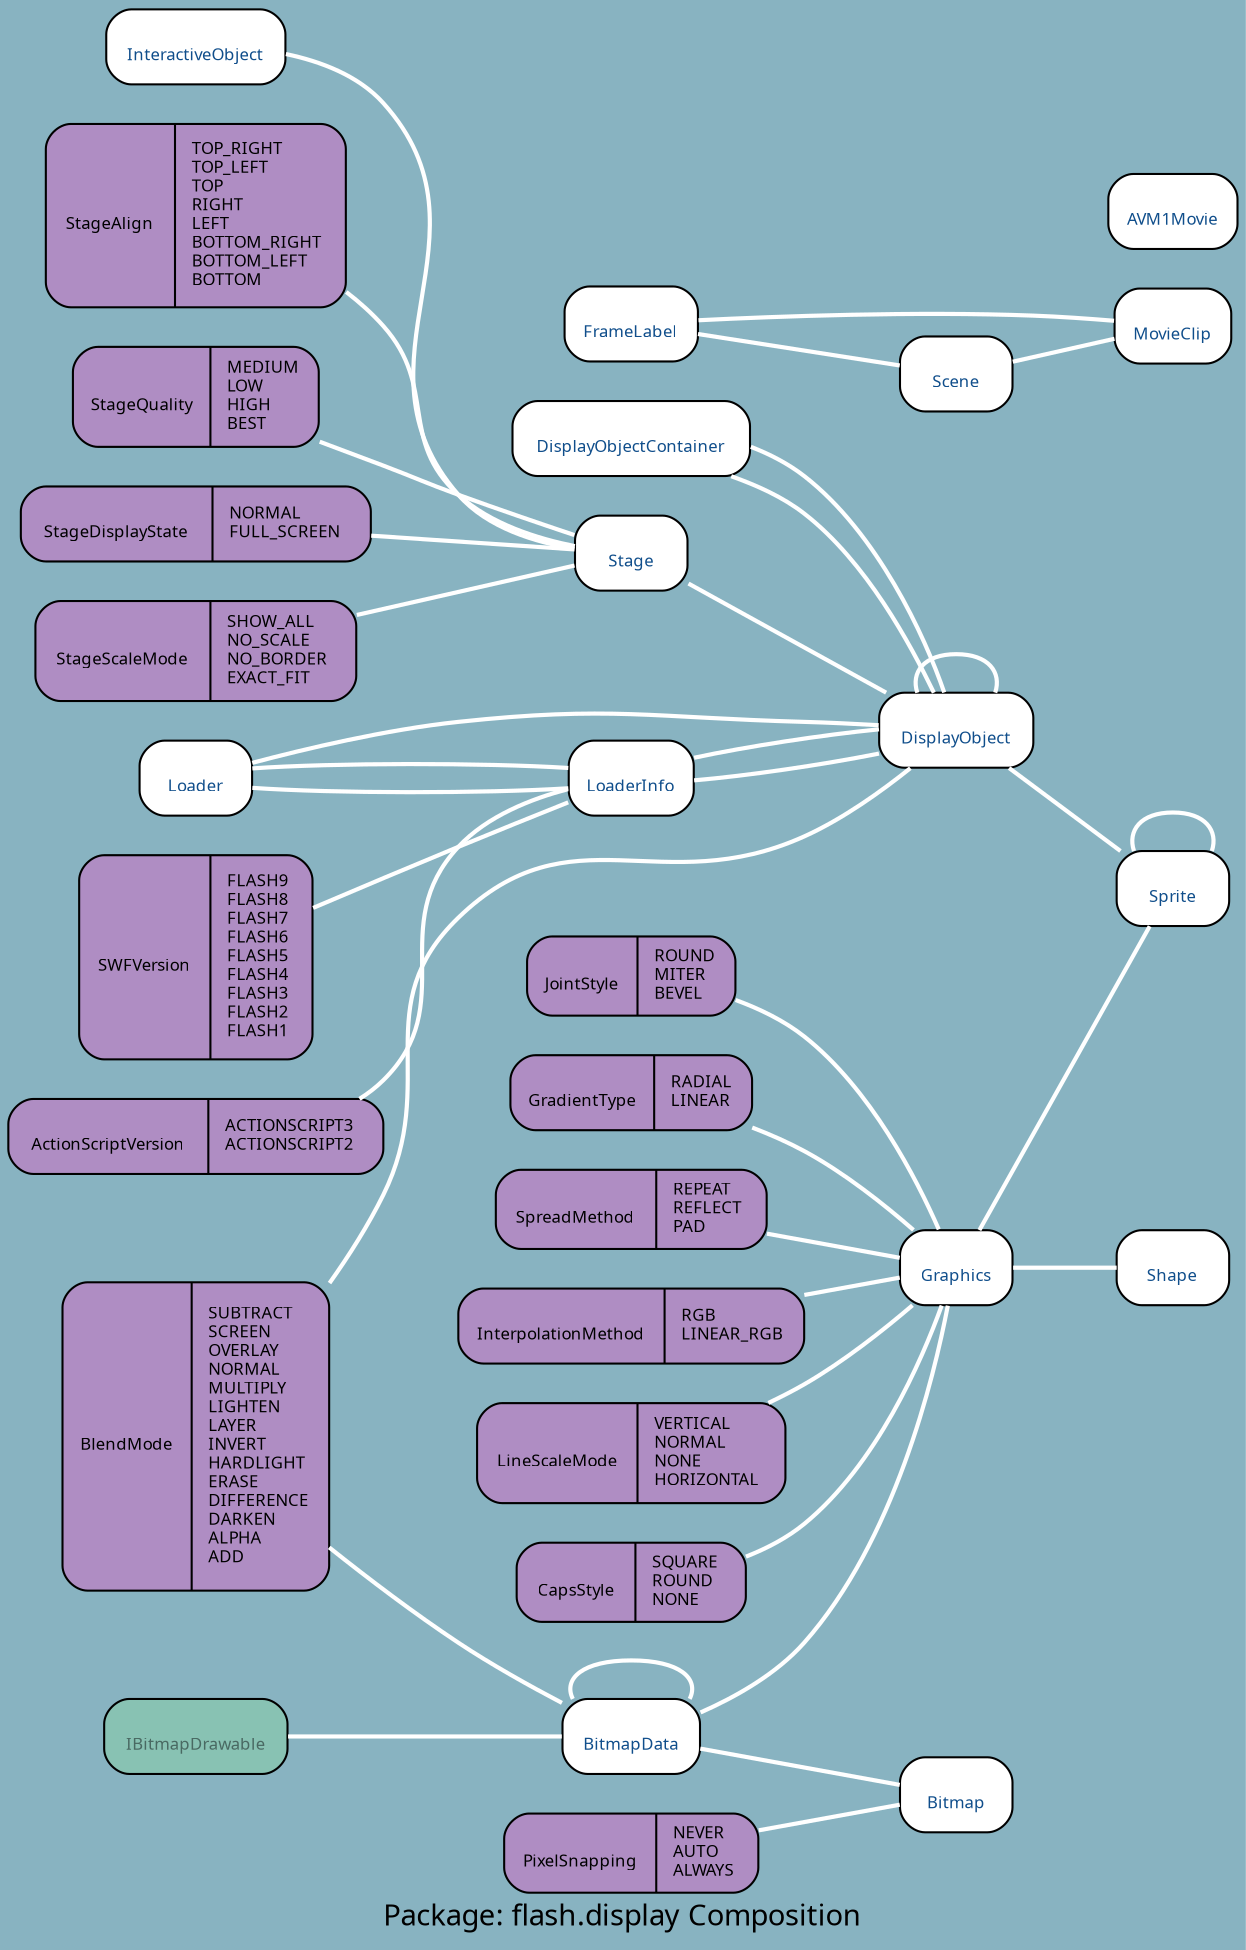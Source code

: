 digraph uml {
	graph [label="Package: flash.display Composition", ratio=compress, rankdir=RL, smoothing=avg_dist, overlap=false, fontname="DejaVu Sans Condenesed", fontsize=14, bgcolor="#88B3C1", fontcolor=black];
	node [label="\N", fontname="DejaVu Sans Condenesed", fontsize=8, shape=record, color=black, fontcolor=black];
	edge [fontname="DejaVu Sans Condenesed", fontsize=8, color=black, fontcolor=black];
	graph [lp="297,12",
		bb="0,0,594,915"];
	"flash.display.IBitmapDrawable" [label="{\nIBitmapDrawable}", fontcolor="#496962", style="rounded,filled", fillcolor="#88c2b3", URL="../types/flash/display/IBitmapDrawable.html", tooltip="\nIBitmapDrawable", pos="91,99", rects="47,81,135,117", width="1.22", height="0.50"];
	"flash.display.DisplayObject" [label="{\nDisplayObject}", fontcolor="#104E8B", style="rounded,filled", fillcolor=white, URL="../types/flash/display/DisplayObject.html", tooltip="\nDisplayObject", pos="459,574", rects="422,556,496,592", width="1.03", height="0.50"];
	"flash.display.BlendMode" [label="{\nBlendMode|SUBTRACT\lSCREEN\lOVERLAY\lNORMAL\lMULTIPLY\lLIGHTEN\lLAYER\lINVERT\lHARDLIGHT\lERASE\lDIFFERENCE\lDARKEN\lALPHA\lA\
DD\l}", style="rounded,filled", fillcolor="#af8dc3", pos="91,240", rects="27,166,90,314 90,166,156,314", width="1.78", height="2.06"];
	"flash.display.LoaderInfo" [label="{\nLoaderInfo}", fontcolor="#104E8B", style="rounded,filled", fillcolor=white, URL="../types/flash/display/LoaderInfo.html", tooltip="\nLoaderInfo", pos="302,551", rects="272,533,333,569", width="0.83", height="0.50"];
	"flash.display.DisplayObjectContainer" [label="{\nDisplayObjectContainer}", fontcolor="#104E8B", style="rounded,filled", fillcolor=white, URL="../types/flash/display/DisplayObjectContainer.html", tooltip="\nDisplayObjectContainer", pos="302,711", rects="245,693,360,729", width="1.58", height="0.50"];
	"flash.display.Stage" [label="{\nStage}", fontcolor="#104E8B", style="rounded,filled", fillcolor=white, URL="../types/flash/display/Stage.html", tooltip="\nStage", pos="302,657", rects="275,639,329,675", width="0.75", height="0.50"];
	"flash.display.InteractiveObject" [label="{\nInteractiveObject}", fontcolor="#104E8B", style="rounded,filled", fillcolor=white, URL="../types/flash/display/InteractiveObject.html", tooltip="\nInteractiveObject", pos="91,897", rects="48,879,135,915", width="1.19", height="0.50"];
	"flash.display.Sprite" [label="{\nSprite}", fontcolor="#104E8B", style="rounded,filled", fillcolor=white, URL="../types/flash/display/Sprite.html", tooltip="\nSprite", pos="563,449", rects="536,431,590,467", width="0.75", height="0.50"];
	"flash.display.Graphics" [label="{\nGraphics}", fontcolor="#104E8B", style="rounded,filled", fillcolor=white, URL="../types/flash/display/Graphics.html", tooltip="\nGraphics", pos="459,321", rects="432,303,486,339", width="0.75", height="0.50"];
	"flash.display.BitmapData" [label="{\nBitmapData}", fontcolor="#104E8B", style="rounded,filled", fillcolor=white, URL="../types/flash/display/BitmapData.html", tooltip="\nBitmapData", pos="302,99", rects="269,81,335,117", width="0.92", height="0.50"];
	"flash.display.GradientType" [label="{\nGradientType|RADIAL\lLINEAR\l}", style="rounded,filled", fillcolor="#af8dc3", pos="302,403", rects="244,385,316,421 316,385,361,421", width="1.61", height="0.50"];
	"flash.display.SpreadMethod" [label="{\nSpreadMethod|REPEAT\lREFLECT\lPAD\l}", style="rounded,filled", fillcolor="#af8dc3", pos="302,348", rects="237,329,315,367 315,329,367,367", width="1.81", height="0.53"];
	"flash.display.InterpolationMethod" [label="{\nInterpolationMethod|RGB\lLINEAR_RGB\l}", style="rounded,filled", fillcolor="#af8dc3", pos="302,293", rects="219,275,319,311 319,275,386,311", width="2.31", height="0.50"];
	"flash.display.LineScaleMode" [label="{\nLineScaleMode|VERTICAL\lNORMAL\lNONE\lHORIZONTAL\l}", style="rounded,filled", fillcolor="#af8dc3", pos="302,233", rects="228,209,307,257 307,209,377,257", width="2.06", height="0.67"];
	"flash.display.CapsStyle" [label="{\nCapsStyle|SQUARE\lROUND\lNONE\l}", style="rounded,filled", fillcolor="#af8dc3", pos="302,172", rects="247,153,306,191 306,153,357,191", width="1.53", height="0.53"];
	"flash.display.JointStyle" [label="{\nJointStyle|ROUND\lMITER\lBEVEL\l}", style="rounded,filled", fillcolor="#af8dc3", pos="302,458", rects="252,439,307,477 307,439,353,477", width="1.39", height="0.53"];
	"flash.display.FrameLabel" [label="{\nFrameLabel}", fontcolor="#104E8B", style="rounded,filled", fillcolor=white, URL="../types/flash/display/FrameLabel.html", tooltip="\nFrameLabel", pos="302,765", rects="270,747,335,783", width="0.89", height="0.50"];
	"flash.display.SWFVersion" [label="{\nSWFVersion|FLASH9\lFLASH8\lFLASH7\lFLASH6\lFLASH5\lFLASH4\lFLASH3\lFLASH2\lFLASH1\l}", style="rounded,filled", fillcolor="#af8dc3", pos="91,466", rects="35,417,100,515 100,417,148,515", width="1.56", height="1.36"];
	"flash.display.StageAlign" [label="{\nStageAlign|TOP_RIGHT\lTOP_LEFT\lTOP\lRIGHT\lLEFT\lBOTTOM_RIGHT\lBOTTOM_LEFT\lBOTTOM\l}", style="rounded,filled", fillcolor="#af8dc3", pos="91,817", rects="19,773,80,861 80,773,163,861", width="2.00", height="1.22"];
	"flash.display.Scene" [label="{\nScene}", fontcolor="#104E8B", style="rounded,filled", fillcolor=white, URL="../types/flash/display/Scene.html", tooltip="\nScene", pos="459,742", rects="432,724,486,760", width="0.75", height="0.50"];
	"flash.display.ActionScriptVersion" [label="{\nActionScriptVersion|ACTIONSCRIPT3\lACTIONSCRIPT2\l}", style="rounded,filled", fillcolor="#af8dc3", pos="91,381", rects="1,363,99,399 99,363,182,399", width="2.50", height="0.50"];
	"flash.display.StageQuality" [label="{\nStageQuality|MEDIUM\lLOW\lHIGH\lBEST\l}", style="rounded,filled", fillcolor="#af8dc3", pos="91,731", rects="32,707,102,755 102,707,151,755", width="1.64", height="0.67"];
	"flash.display.Loader" [label="{\nLoader}", fontcolor="#104E8B", style="rounded,filled", fillcolor=white, URL="../types/flash/display/Loader.html", tooltip="\nLoader", pos="91,551", rects="64,533,118,569", width="0.75", height="0.50"];
	"flash.display.Shape" [label="{\nShape}", fontcolor="#104E8B", style="rounded,filled", fillcolor=white, URL="../types/flash/display/Shape.html", tooltip="\nShape", pos="563,321", rects="536,303,590,339", width="0.75", height="0.50"];
	"flash.display.StageDisplayState" [label="{\nStageDisplayState|NORMAL\lFULL_SCREEN\l}", style="rounded,filled", fillcolor="#af8dc3", pos="91,671", rects="7,653,101,689 101,653,175,689", width="2.33", height="0.50"];
	"flash.display.StageScaleMode" [label="{\nStageScaleMode|SHOW_ALL\lNO_SCALE\lNO_BORDER\lEXACT_FIT\l}", style="rounded,filled", fillcolor="#af8dc3", pos="91,611", rects="14,587,101,635 101,587,169,635", width="2.14", height="0.67"];
	"flash.display.Bitmap" [label="{\nBitmap}", fontcolor="#104E8B", style="rounded,filled", fillcolor=white, URL="../types/flash/display/Bitmap.html", tooltip="\nBitmap", pos="459,71", rects="432,53,486,89", width="0.75", height="0.50"];
	"flash.display.PixelSnapping" [label="{\nPixelSnapping|NEVER\lAUTO\lALWAYS\l}", style="rounded,filled", fillcolor="#af8dc3", pos="302,44", rects="241,25,316,63 316,25,363,63", width="1.69", height="0.53"];
	"flash.display.MovieClip" [label="{\nMovieClip}", fontcolor="#104E8B", style="rounded,filled", fillcolor=white, URL="../types/flash/display/MovieClip.html", tooltip="\nMovieClip", pos="563,765", rects="535,747,591,783", width="0.78", height="0.50"];
	"flash.display.AVM1Movie" [label="{\nAVM1Movie}", fontcolor="#104E8B", style="rounded,filled", fillcolor=white, URL="../types/flash/display/AVM1Movie.html", tooltip="\nAVM1Movie", pos="563,819", rects="532,801,594,837", width="0.86", height="0.50"];
	"flash.display.DisplayObject" -> "flash.display.BlendMode" [color=white, style=bold, arrowhead=none, arrowtail=diamond, arrowsize=1, pos="s,437,556 427,549 415,540 401,530 386,524 315,494 273,539 218,486 174,444 209,409 182,354 175,340 166,326 156,313"];
	"flash.display.DisplayObject" -> "flash.display.LoaderInfo" [color=white, style=bold, arrowhead=none, arrowtail=diamond, arrowsize=1, pos="s,422,563 410,561 385,557 354,553 333,550"];
	"flash.display.DisplayObject" -> "flash.display.DisplayObject" [color=white, style=bold, arrowhead=none, arrowtail=diamond, arrowsize=1, pos="s,478,592 476,604 473,608 467,610 459,610 444,610 437,602 440,592"];
	"flash.display.DisplayObject" -> "flash.display.DisplayObjectContainer" [color=white, style=bold, arrowhead=none, arrowtail=diamond, arrowsize=1, pos="s,448,592 442,603 430,625 411,655 386,675 375,683 362,689 349,693"];
	"flash.display.DisplayObject" -> "flash.display.Stage" [color=white, style=bold, arrowhead=none, arrowtail=diamond, arrowsize=1, pos="s,425,592 414,598 387,612 353,631 329,643"];
	"flash.display.DisplayObjectContainer" -> "flash.display.DisplayObject" [color=white, style=bold, arrowhead=none, arrowtail=diamond, arrowsize=1, pos="s,360,706 371,702 376,699 381,696 386,693 420,666 444,619 454,592"];
	"flash.display.Sprite" -> "flash.display.DisplayObject" [color=white, style=bold, arrowhead=none, arrowtail=diamond, arrowsize=1, pos="s,548,467 540,476 520,501 492,535 474,556"];
	"flash.display.Sprite" -> "flash.display.Graphics" [color=white, style=bold, arrowhead=none, arrowtail=diamond, arrowsize=1, pos="s,548,431 540,421 521,397 492,360 474,339"];
	"flash.display.Sprite" -> "flash.display.Sprite" [color=white, style=bold, arrowhead=none, arrowtail=diamond, arrowsize=1, pos="s,582,467 580,479 577,483 571,485 563,485 548,485 541,477 544,467"];
	"flash.display.Graphics" -> "flash.display.BitmapData" [color=white, style=bold, arrowhead=none, arrowtail=diamond, arrowsize=1, pos="s,456,303 453,291 445,253 425,187 386,144 372,129 352,118 335,111"];
	"flash.display.Graphics" -> "flash.display.GradientType" [color=white, style=bold, arrowhead=none, arrowtail=diamond, arrowsize=1, pos="s,439,339 429,347 417,357 401,368 386,376 378,380 370,384 361,387"];
	"flash.display.Graphics" -> "flash.display.SpreadMethod" [color=white, style=bold, arrowhead=none, arrowtail=diamond, arrowsize=1, pos="s,432,326 420,328 404,331 385,334 367,337"];
	"flash.display.Graphics" -> "flash.display.InterpolationMethod" [color=white, style=bold, arrowhead=none, arrowtail=diamond, arrowsize=1, pos="s,432,316 420,314 410,312 398,310 386,308"];
	"flash.display.Graphics" -> "flash.display.LineScaleMode" [color=white, style=bold, arrowhead=none, arrowtail=diamond, arrowsize=1, pos="s,438,303 428,295 416,285 400,275 386,266 380,263 374,260 368,257"];
	"flash.display.Graphics" -> "flash.display.CapsStyle" [color=white, style=bold, arrowhead=none, arrowtail=diamond, arrowsize=1, pos="s,453,303 448,292 437,264 415,224 386,200 378,193 367,188 357,184"];
	"flash.display.Graphics" -> "flash.display.JointStyle" [color=white, style=bold, arrowhead=none, arrowtail=diamond, arrowsize=1, pos="s,451,339 446,350 434,375 414,409 386,430 376,437 365,443 353,447"];
	"flash.display.Scene" -> "flash.display.FrameLabel" [color=white, style=bold, arrowhead=none, arrowtail=diamond, arrowsize=1, pos="s,432,746 420,748 394,752 360,757 335,760"];
	"flash.display.LoaderInfo" -> "flash.display.ActionScriptVersion" [color=white, style=bold, arrowhead=none, arrowtail=diamond, arrowsize=1, pos="s,272,546 260,543 245,538 229,531 218,519 182,482 219,445 182,408 178,405 174,402 170,399"];
	"flash.display.LoaderInfo" -> "flash.display.DisplayObject" [color=white, style=bold, arrowhead=none, arrowtail=diamond, arrowsize=1, pos="s,333,561 345,563 369,568 399,572 422,574"];
	"flash.display.LoaderInfo" -> "flash.display.Loader" [color=white, style=bold, arrowhead=none, arrowtail=diamond, arrowsize=1, pos="s,272,546 260,546 217,544 153,544 118,546"];
	"flash.display.LoaderInfo" -> "flash.display.SWFVersion" [color=white, style=bold, arrowhead=none, arrowtail=diamond, arrowsize=1, pos="s,272,540 261,536 247,530 232,524 218,519 195,510 170,500 148,491"];
	"flash.display.Shape" -> "flash.display.Graphics" [color=white, style=bold, arrowhead=none, arrowtail=diamond, arrowsize=1, pos="s,536,321 524,321 511,321 498,321 486,321"];
	"flash.display.Bitmap" -> "flash.display.BitmapData" [color=white, style=bold, arrowhead=none, arrowtail=diamond, arrowsize=1, pos="s,432,76 420,78 394,83 360,89 335,93"];
	"flash.display.Bitmap" -> "flash.display.PixelSnapping" [color=white, style=bold, arrowhead=none, arrowtail=diamond, arrowsize=1, pos="s,432,66 420,64 403,61 382,58 363,55"];
	"flash.display.MovieClip" -> "flash.display.FrameLabel" [color=white, style=bold, arrowhead=none, arrowtail=diamond, arrowsize=1, pos="s,535,767 523,768 514,769 505,769 496,769 439,770 374,768 335,767"];
	"flash.display.MovieClip" -> "flash.display.Scene" [color=white, style=bold, arrowhead=none, arrowtail=diamond, arrowsize=1, pos="s,535,759 523,756 511,754 497,750 486,748"];
	"flash.display.BitmapData" -> "flash.display.BitmapData" [color=white, style=bold, arrowhead=none, arrowtail=diamond, arrowsize=1, pos="s,330,117 328,129 323,133 315,135 302,135 279,135 269,127 274,117"];
	"flash.display.BitmapData" -> "flash.display.IBitmapDrawable" [color=white, style=bold, arrowhead=none, arrowtail=diamond, arrowsize=1, pos="s,269,99 257,99 221,99 171,99 135,99"];
	"flash.display.BitmapData" -> "flash.display.BlendMode" [color=white, style=bold, arrowhead=none, arrowtail=diamond, arrowsize=1, pos="s,269,116 258,122 245,128 231,136 218,144 197,157 176,173 156,188"];
	"flash.display.Loader" -> "flash.display.DisplayObject" [color=white, style=bold, arrowhead=none, arrowtail=diamond, arrowsize=1, pos="s,118,558 130,561 155,567 188,575 218,578 292,585 311,580 386,578 398,578 410,577 422,576"];
	"flash.display.Loader" -> "flash.display.LoaderInfo" [color=white, style=bold, arrowhead=none, arrowtail=diamond, arrowsize=1, pos="s,118,556 130,557 171,558 234,558 272,556"];
	"flash.display.Stage" -> "flash.display.StageAlign" [color=white, style=bold, arrowhead=none, arrowtail=diamond, arrowsize=1, pos="s,275,660 263,662 248,666 231,672 218,684 188,709 208,735 182,764 176,770 170,775 163,781"];
	"flash.display.Stage" -> "flash.display.InteractiveObject" [color=white, style=bold, arrowhead=none, arrowtail=diamond, arrowsize=1, pos="s,275,659 263,661 247,664 229,671 218,684 162,746 238,807 182,870 170,883 152,890 135,893"];
	"flash.display.Stage" -> "flash.display.StageQuality" [color=white, style=bold, arrowhead=none, arrowtail=diamond, arrowsize=1, pos="s,275,665 263,669 249,673 232,679 218,684 201,689 198,691 182,698 172,702 162,705 151,709"];
	"flash.display.Stage" -> "flash.display.StageScaleMode" [color=white, style=bold, arrowhead=none, arrowtail=diamond, arrowsize=1, pos="s,275,651 263,648 237,643 202,635 169,628"];
	"flash.display.Stage" -> "flash.display.StageDisplayState" [color=white, style=bold, arrowhead=none, arrowtail=diamond, arrowsize=1, pos="s,275,659 263,660 238,662 206,663 175,666"];
}
